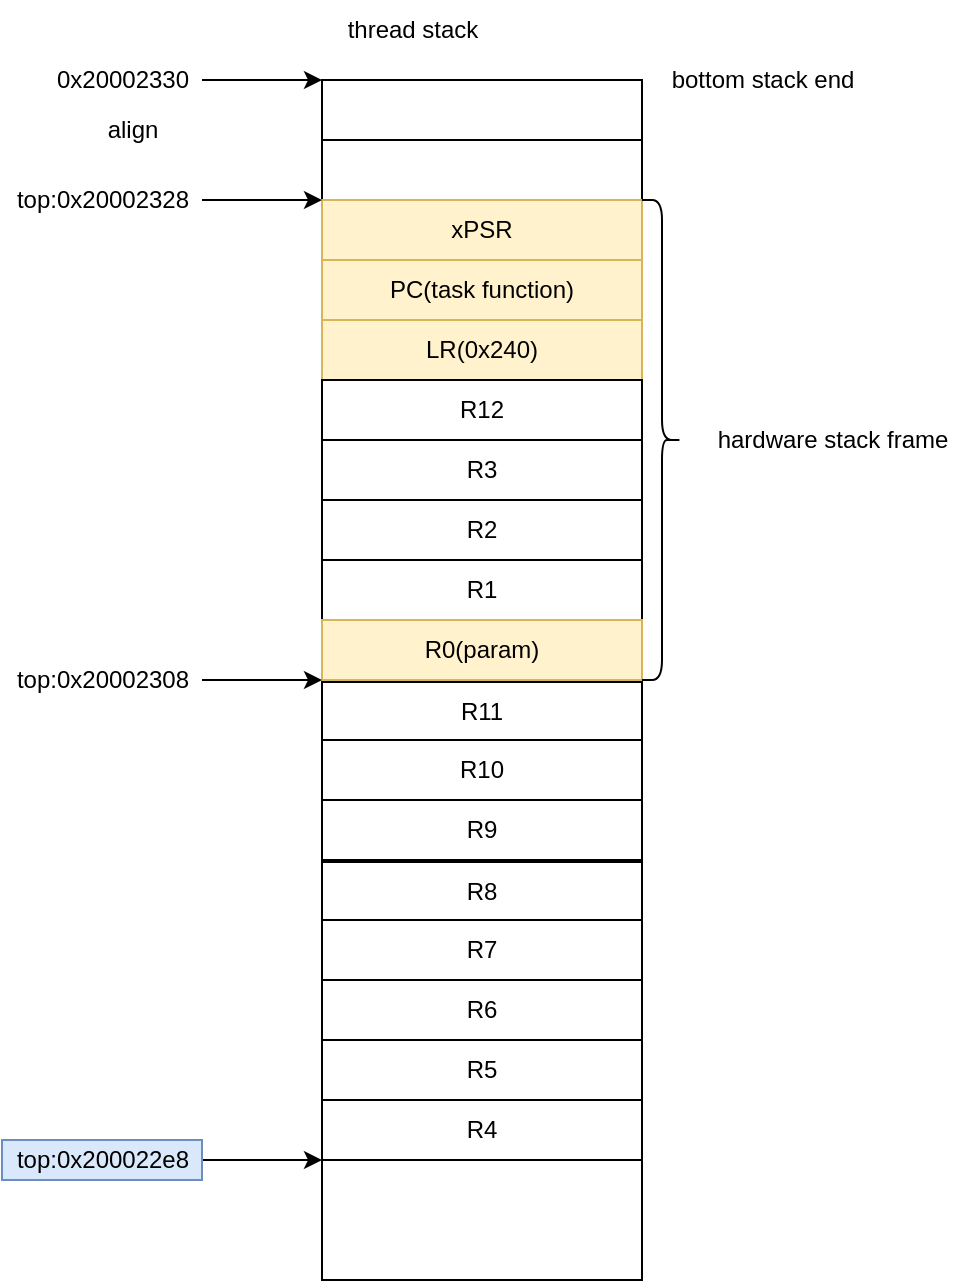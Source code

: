 <mxfile version="20.3.7" type="github">
  <diagram id="PRHp4EWK92J1Cs4GBwC0" name="thread">
    <mxGraphModel dx="1350" dy="773" grid="1" gridSize="10" guides="1" tooltips="1" connect="1" arrows="1" fold="1" page="1" pageScale="1" pageWidth="850" pageHeight="1100" math="0" shadow="0">
      <root>
        <mxCell id="0" />
        <mxCell id="1" parent="0" />
        <mxCell id="hszLLpdxTBOPFrQ8RSzM-1" value="" style="rounded=0;whiteSpace=wrap;html=1;" vertex="1" parent="1">
          <mxGeometry x="360" y="440" width="160" height="30" as="geometry" />
        </mxCell>
        <mxCell id="hszLLpdxTBOPFrQ8RSzM-2" value="" style="rounded=0;whiteSpace=wrap;html=1;" vertex="1" parent="1">
          <mxGeometry x="360" y="470" width="160" height="30" as="geometry" />
        </mxCell>
        <mxCell id="hszLLpdxTBOPFrQ8RSzM-3" value="xPSR" style="rounded=0;whiteSpace=wrap;html=1;fillColor=#fff2cc;strokeColor=#d6b656;" vertex="1" parent="1">
          <mxGeometry x="360" y="500" width="160" height="30" as="geometry" />
        </mxCell>
        <mxCell id="hszLLpdxTBOPFrQ8RSzM-4" value="PC(task function)" style="rounded=0;whiteSpace=wrap;html=1;fillColor=#fff2cc;strokeColor=#d6b656;" vertex="1" parent="1">
          <mxGeometry x="360" y="530" width="160" height="30" as="geometry" />
        </mxCell>
        <mxCell id="hszLLpdxTBOPFrQ8RSzM-5" value="LR(0x240)" style="rounded=0;whiteSpace=wrap;html=1;fillColor=#fff2cc;strokeColor=#d6b656;" vertex="1" parent="1">
          <mxGeometry x="360" y="560" width="160" height="30" as="geometry" />
        </mxCell>
        <mxCell id="hszLLpdxTBOPFrQ8RSzM-6" value="R12" style="rounded=0;whiteSpace=wrap;html=1;" vertex="1" parent="1">
          <mxGeometry x="360" y="590" width="160" height="30" as="geometry" />
        </mxCell>
        <mxCell id="hszLLpdxTBOPFrQ8RSzM-7" value="R3" style="rounded=0;whiteSpace=wrap;html=1;" vertex="1" parent="1">
          <mxGeometry x="360" y="620" width="160" height="30" as="geometry" />
        </mxCell>
        <mxCell id="hszLLpdxTBOPFrQ8RSzM-8" value="R2" style="rounded=0;whiteSpace=wrap;html=1;" vertex="1" parent="1">
          <mxGeometry x="360" y="650" width="160" height="30" as="geometry" />
        </mxCell>
        <mxCell id="hszLLpdxTBOPFrQ8RSzM-9" value="R1" style="rounded=0;whiteSpace=wrap;html=1;" vertex="1" parent="1">
          <mxGeometry x="360" y="680" width="160" height="30" as="geometry" />
        </mxCell>
        <mxCell id="hszLLpdxTBOPFrQ8RSzM-10" value="R0(param)" style="rounded=0;whiteSpace=wrap;html=1;fillColor=#fff2cc;strokeColor=#d6b656;" vertex="1" parent="1">
          <mxGeometry x="360" y="710" width="160" height="30" as="geometry" />
        </mxCell>
        <mxCell id="hszLLpdxTBOPFrQ8RSzM-11" value="R11" style="rounded=0;whiteSpace=wrap;html=1;" vertex="1" parent="1">
          <mxGeometry x="360" y="741" width="160" height="30" as="geometry" />
        </mxCell>
        <mxCell id="hszLLpdxTBOPFrQ8RSzM-12" value="R10" style="rounded=0;whiteSpace=wrap;html=1;" vertex="1" parent="1">
          <mxGeometry x="360" y="770" width="160" height="30" as="geometry" />
        </mxCell>
        <mxCell id="hszLLpdxTBOPFrQ8RSzM-13" value="R9" style="rounded=0;whiteSpace=wrap;html=1;" vertex="1" parent="1">
          <mxGeometry x="360" y="800" width="160" height="30" as="geometry" />
        </mxCell>
        <mxCell id="hszLLpdxTBOPFrQ8RSzM-14" value="R8" style="rounded=0;whiteSpace=wrap;html=1;" vertex="1" parent="1">
          <mxGeometry x="360" y="831" width="160" height="30" as="geometry" />
        </mxCell>
        <mxCell id="hszLLpdxTBOPFrQ8RSzM-15" value="R7" style="rounded=0;whiteSpace=wrap;html=1;" vertex="1" parent="1">
          <mxGeometry x="360" y="860" width="160" height="30" as="geometry" />
        </mxCell>
        <mxCell id="hszLLpdxTBOPFrQ8RSzM-16" value="R6" style="rounded=0;whiteSpace=wrap;html=1;" vertex="1" parent="1">
          <mxGeometry x="360" y="890" width="160" height="30" as="geometry" />
        </mxCell>
        <mxCell id="hszLLpdxTBOPFrQ8RSzM-17" value="R5" style="rounded=0;whiteSpace=wrap;html=1;" vertex="1" parent="1">
          <mxGeometry x="360" y="920" width="160" height="30" as="geometry" />
        </mxCell>
        <mxCell id="hszLLpdxTBOPFrQ8RSzM-18" value="R4" style="rounded=0;whiteSpace=wrap;html=1;" vertex="1" parent="1">
          <mxGeometry x="360" y="950" width="160" height="30" as="geometry" />
        </mxCell>
        <mxCell id="hszLLpdxTBOPFrQ8RSzM-19" value="" style="rounded=0;whiteSpace=wrap;html=1;" vertex="1" parent="1">
          <mxGeometry x="360" y="980" width="160" height="60" as="geometry" />
        </mxCell>
        <mxCell id="hszLLpdxTBOPFrQ8RSzM-20" value="" style="endArrow=classic;html=1;rounded=0;entryX=0;entryY=0;entryDx=0;entryDy=0;" edge="1" parent="1">
          <mxGeometry width="50" height="50" relative="1" as="geometry">
            <mxPoint x="300" y="440" as="sourcePoint" />
            <mxPoint x="360" y="440" as="targetPoint" />
          </mxGeometry>
        </mxCell>
        <mxCell id="hszLLpdxTBOPFrQ8RSzM-21" value="0x20002330" style="text;html=1;align=center;verticalAlign=middle;resizable=0;points=[];autosize=1;strokeColor=none;fillColor=none;" vertex="1" parent="1">
          <mxGeometry x="220" y="430" width="80" height="20" as="geometry" />
        </mxCell>
        <mxCell id="hszLLpdxTBOPFrQ8RSzM-22" value="" style="endArrow=classic;html=1;rounded=0;entryX=0;entryY=0;entryDx=0;entryDy=0;" edge="1" parent="1">
          <mxGeometry width="50" height="50" relative="1" as="geometry">
            <mxPoint x="300" y="500" as="sourcePoint" />
            <mxPoint x="360" y="500" as="targetPoint" />
          </mxGeometry>
        </mxCell>
        <mxCell id="hszLLpdxTBOPFrQ8RSzM-23" value="top:0x20002328" style="text;html=1;align=center;verticalAlign=middle;resizable=0;points=[];autosize=1;strokeColor=none;fillColor=none;" vertex="1" parent="1">
          <mxGeometry x="200" y="490" width="100" height="20" as="geometry" />
        </mxCell>
        <mxCell id="hszLLpdxTBOPFrQ8RSzM-24" value="align" style="text;html=1;align=center;verticalAlign=middle;resizable=0;points=[];autosize=1;strokeColor=none;fillColor=none;" vertex="1" parent="1">
          <mxGeometry x="240" y="450" width="50" height="30" as="geometry" />
        </mxCell>
        <mxCell id="hszLLpdxTBOPFrQ8RSzM-25" value="" style="endArrow=classic;html=1;rounded=0;entryX=0;entryY=0;entryDx=0;entryDy=0;" edge="1" parent="1">
          <mxGeometry width="50" height="50" relative="1" as="geometry">
            <mxPoint x="300" y="740" as="sourcePoint" />
            <mxPoint x="360" y="740" as="targetPoint" />
          </mxGeometry>
        </mxCell>
        <mxCell id="hszLLpdxTBOPFrQ8RSzM-26" value="top:0x20002308" style="text;html=1;align=center;verticalAlign=middle;resizable=0;points=[];autosize=1;strokeColor=none;fillColor=none;" vertex="1" parent="1">
          <mxGeometry x="200" y="730" width="100" height="20" as="geometry" />
        </mxCell>
        <mxCell id="hszLLpdxTBOPFrQ8RSzM-27" value="" style="endArrow=classic;html=1;rounded=0;entryX=0;entryY=0;entryDx=0;entryDy=0;" edge="1" parent="1">
          <mxGeometry width="50" height="50" relative="1" as="geometry">
            <mxPoint x="300" y="980" as="sourcePoint" />
            <mxPoint x="360" y="980" as="targetPoint" />
          </mxGeometry>
        </mxCell>
        <mxCell id="hszLLpdxTBOPFrQ8RSzM-28" value="top:0x200022e8" style="text;html=1;align=center;verticalAlign=middle;resizable=0;points=[];autosize=1;strokeColor=#6c8ebf;fillColor=#dae8fc;" vertex="1" parent="1">
          <mxGeometry x="200" y="970" width="100" height="20" as="geometry" />
        </mxCell>
        <mxCell id="hszLLpdxTBOPFrQ8RSzM-29" value="thread stack" style="text;html=1;align=center;verticalAlign=middle;resizable=0;points=[];autosize=1;strokeColor=none;fillColor=none;" vertex="1" parent="1">
          <mxGeometry x="360" y="400" width="90" height="30" as="geometry" />
        </mxCell>
        <mxCell id="hszLLpdxTBOPFrQ8RSzM-30" value="" style="shape=curlyBracket;whiteSpace=wrap;html=1;rounded=1;flipH=1;" vertex="1" parent="1">
          <mxGeometry x="520" y="500" width="20" height="240" as="geometry" />
        </mxCell>
        <mxCell id="hszLLpdxTBOPFrQ8RSzM-31" value="hardware stack frame" style="text;html=1;align=center;verticalAlign=middle;resizable=0;points=[];autosize=1;strokeColor=none;fillColor=none;" vertex="1" parent="1">
          <mxGeometry x="550" y="610" width="130" height="20" as="geometry" />
        </mxCell>
        <mxCell id="hszLLpdxTBOPFrQ8RSzM-32" value="bottom stack end" style="text;html=1;align=center;verticalAlign=middle;resizable=0;points=[];autosize=1;strokeColor=none;fillColor=none;" vertex="1" parent="1">
          <mxGeometry x="525" y="425" width="110" height="30" as="geometry" />
        </mxCell>
      </root>
    </mxGraphModel>
  </diagram>
</mxfile>
